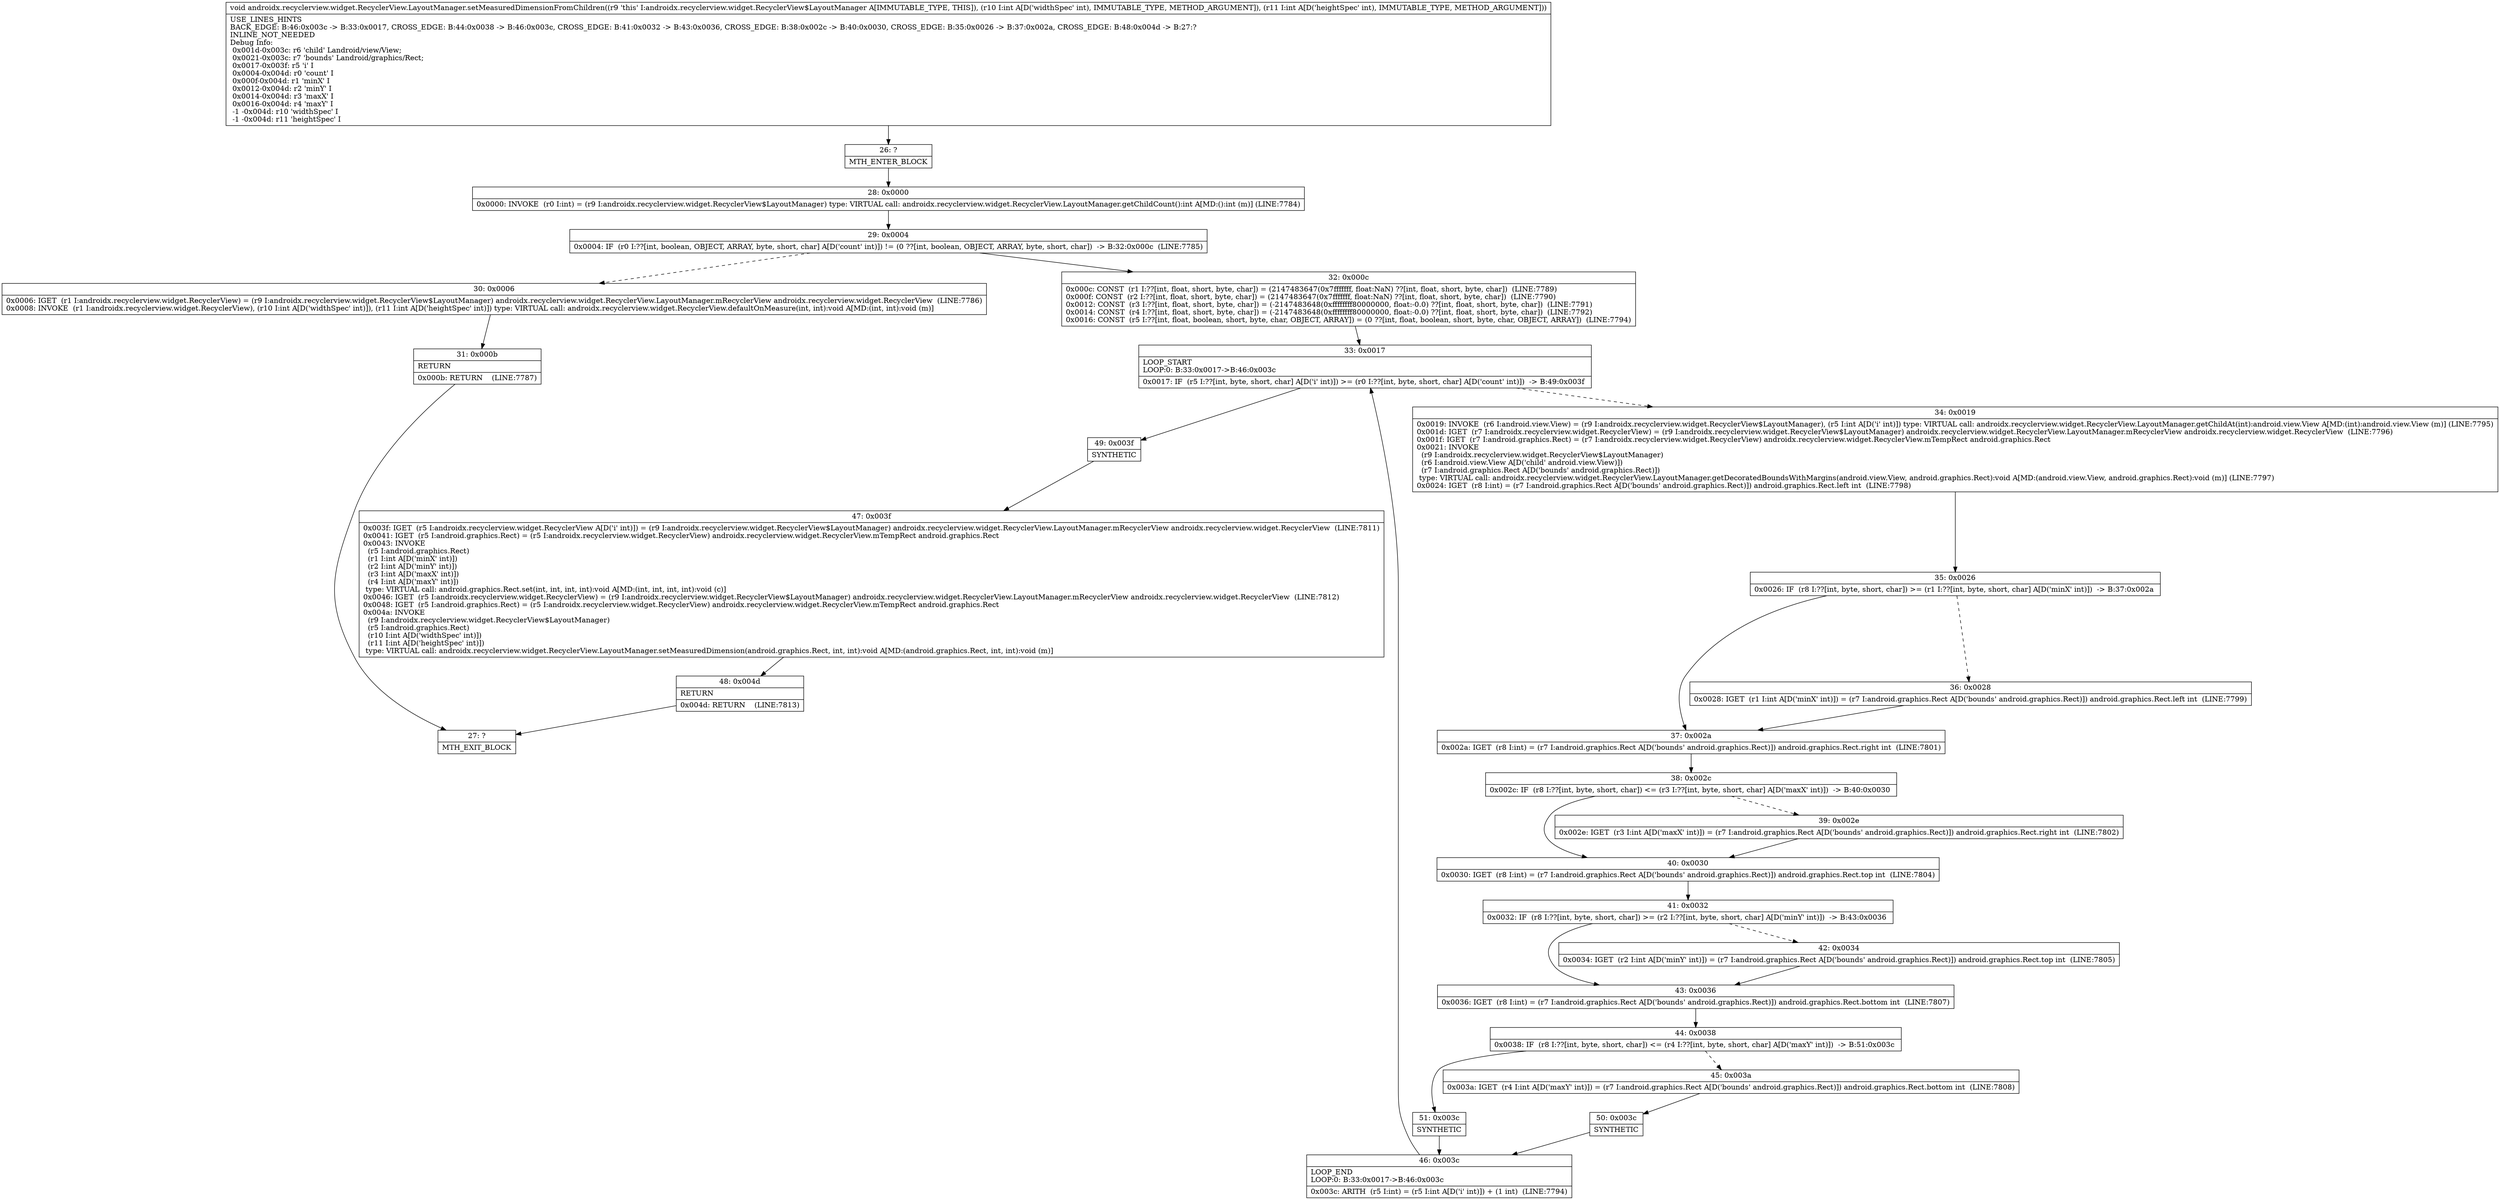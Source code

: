 digraph "CFG forandroidx.recyclerview.widget.RecyclerView.LayoutManager.setMeasuredDimensionFromChildren(II)V" {
Node_26 [shape=record,label="{26\:\ ?|MTH_ENTER_BLOCK\l}"];
Node_28 [shape=record,label="{28\:\ 0x0000|0x0000: INVOKE  (r0 I:int) = (r9 I:androidx.recyclerview.widget.RecyclerView$LayoutManager) type: VIRTUAL call: androidx.recyclerview.widget.RecyclerView.LayoutManager.getChildCount():int A[MD:():int (m)] (LINE:7784)\l}"];
Node_29 [shape=record,label="{29\:\ 0x0004|0x0004: IF  (r0 I:??[int, boolean, OBJECT, ARRAY, byte, short, char] A[D('count' int)]) != (0 ??[int, boolean, OBJECT, ARRAY, byte, short, char])  \-\> B:32:0x000c  (LINE:7785)\l}"];
Node_30 [shape=record,label="{30\:\ 0x0006|0x0006: IGET  (r1 I:androidx.recyclerview.widget.RecyclerView) = (r9 I:androidx.recyclerview.widget.RecyclerView$LayoutManager) androidx.recyclerview.widget.RecyclerView.LayoutManager.mRecyclerView androidx.recyclerview.widget.RecyclerView  (LINE:7786)\l0x0008: INVOKE  (r1 I:androidx.recyclerview.widget.RecyclerView), (r10 I:int A[D('widthSpec' int)]), (r11 I:int A[D('heightSpec' int)]) type: VIRTUAL call: androidx.recyclerview.widget.RecyclerView.defaultOnMeasure(int, int):void A[MD:(int, int):void (m)]\l}"];
Node_31 [shape=record,label="{31\:\ 0x000b|RETURN\l|0x000b: RETURN    (LINE:7787)\l}"];
Node_27 [shape=record,label="{27\:\ ?|MTH_EXIT_BLOCK\l}"];
Node_32 [shape=record,label="{32\:\ 0x000c|0x000c: CONST  (r1 I:??[int, float, short, byte, char]) = (2147483647(0x7fffffff, float:NaN) ??[int, float, short, byte, char])  (LINE:7789)\l0x000f: CONST  (r2 I:??[int, float, short, byte, char]) = (2147483647(0x7fffffff, float:NaN) ??[int, float, short, byte, char])  (LINE:7790)\l0x0012: CONST  (r3 I:??[int, float, short, byte, char]) = (\-2147483648(0xffffffff80000000, float:\-0.0) ??[int, float, short, byte, char])  (LINE:7791)\l0x0014: CONST  (r4 I:??[int, float, short, byte, char]) = (\-2147483648(0xffffffff80000000, float:\-0.0) ??[int, float, short, byte, char])  (LINE:7792)\l0x0016: CONST  (r5 I:??[int, float, boolean, short, byte, char, OBJECT, ARRAY]) = (0 ??[int, float, boolean, short, byte, char, OBJECT, ARRAY])  (LINE:7794)\l}"];
Node_33 [shape=record,label="{33\:\ 0x0017|LOOP_START\lLOOP:0: B:33:0x0017\-\>B:46:0x003c\l|0x0017: IF  (r5 I:??[int, byte, short, char] A[D('i' int)]) \>= (r0 I:??[int, byte, short, char] A[D('count' int)])  \-\> B:49:0x003f \l}"];
Node_34 [shape=record,label="{34\:\ 0x0019|0x0019: INVOKE  (r6 I:android.view.View) = (r9 I:androidx.recyclerview.widget.RecyclerView$LayoutManager), (r5 I:int A[D('i' int)]) type: VIRTUAL call: androidx.recyclerview.widget.RecyclerView.LayoutManager.getChildAt(int):android.view.View A[MD:(int):android.view.View (m)] (LINE:7795)\l0x001d: IGET  (r7 I:androidx.recyclerview.widget.RecyclerView) = (r9 I:androidx.recyclerview.widget.RecyclerView$LayoutManager) androidx.recyclerview.widget.RecyclerView.LayoutManager.mRecyclerView androidx.recyclerview.widget.RecyclerView  (LINE:7796)\l0x001f: IGET  (r7 I:android.graphics.Rect) = (r7 I:androidx.recyclerview.widget.RecyclerView) androidx.recyclerview.widget.RecyclerView.mTempRect android.graphics.Rect \l0x0021: INVOKE  \l  (r9 I:androidx.recyclerview.widget.RecyclerView$LayoutManager)\l  (r6 I:android.view.View A[D('child' android.view.View)])\l  (r7 I:android.graphics.Rect A[D('bounds' android.graphics.Rect)])\l type: VIRTUAL call: androidx.recyclerview.widget.RecyclerView.LayoutManager.getDecoratedBoundsWithMargins(android.view.View, android.graphics.Rect):void A[MD:(android.view.View, android.graphics.Rect):void (m)] (LINE:7797)\l0x0024: IGET  (r8 I:int) = (r7 I:android.graphics.Rect A[D('bounds' android.graphics.Rect)]) android.graphics.Rect.left int  (LINE:7798)\l}"];
Node_35 [shape=record,label="{35\:\ 0x0026|0x0026: IF  (r8 I:??[int, byte, short, char]) \>= (r1 I:??[int, byte, short, char] A[D('minX' int)])  \-\> B:37:0x002a \l}"];
Node_36 [shape=record,label="{36\:\ 0x0028|0x0028: IGET  (r1 I:int A[D('minX' int)]) = (r7 I:android.graphics.Rect A[D('bounds' android.graphics.Rect)]) android.graphics.Rect.left int  (LINE:7799)\l}"];
Node_37 [shape=record,label="{37\:\ 0x002a|0x002a: IGET  (r8 I:int) = (r7 I:android.graphics.Rect A[D('bounds' android.graphics.Rect)]) android.graphics.Rect.right int  (LINE:7801)\l}"];
Node_38 [shape=record,label="{38\:\ 0x002c|0x002c: IF  (r8 I:??[int, byte, short, char]) \<= (r3 I:??[int, byte, short, char] A[D('maxX' int)])  \-\> B:40:0x0030 \l}"];
Node_39 [shape=record,label="{39\:\ 0x002e|0x002e: IGET  (r3 I:int A[D('maxX' int)]) = (r7 I:android.graphics.Rect A[D('bounds' android.graphics.Rect)]) android.graphics.Rect.right int  (LINE:7802)\l}"];
Node_40 [shape=record,label="{40\:\ 0x0030|0x0030: IGET  (r8 I:int) = (r7 I:android.graphics.Rect A[D('bounds' android.graphics.Rect)]) android.graphics.Rect.top int  (LINE:7804)\l}"];
Node_41 [shape=record,label="{41\:\ 0x0032|0x0032: IF  (r8 I:??[int, byte, short, char]) \>= (r2 I:??[int, byte, short, char] A[D('minY' int)])  \-\> B:43:0x0036 \l}"];
Node_42 [shape=record,label="{42\:\ 0x0034|0x0034: IGET  (r2 I:int A[D('minY' int)]) = (r7 I:android.graphics.Rect A[D('bounds' android.graphics.Rect)]) android.graphics.Rect.top int  (LINE:7805)\l}"];
Node_43 [shape=record,label="{43\:\ 0x0036|0x0036: IGET  (r8 I:int) = (r7 I:android.graphics.Rect A[D('bounds' android.graphics.Rect)]) android.graphics.Rect.bottom int  (LINE:7807)\l}"];
Node_44 [shape=record,label="{44\:\ 0x0038|0x0038: IF  (r8 I:??[int, byte, short, char]) \<= (r4 I:??[int, byte, short, char] A[D('maxY' int)])  \-\> B:51:0x003c \l}"];
Node_45 [shape=record,label="{45\:\ 0x003a|0x003a: IGET  (r4 I:int A[D('maxY' int)]) = (r7 I:android.graphics.Rect A[D('bounds' android.graphics.Rect)]) android.graphics.Rect.bottom int  (LINE:7808)\l}"];
Node_50 [shape=record,label="{50\:\ 0x003c|SYNTHETIC\l}"];
Node_46 [shape=record,label="{46\:\ 0x003c|LOOP_END\lLOOP:0: B:33:0x0017\-\>B:46:0x003c\l|0x003c: ARITH  (r5 I:int) = (r5 I:int A[D('i' int)]) + (1 int)  (LINE:7794)\l}"];
Node_51 [shape=record,label="{51\:\ 0x003c|SYNTHETIC\l}"];
Node_49 [shape=record,label="{49\:\ 0x003f|SYNTHETIC\l}"];
Node_47 [shape=record,label="{47\:\ 0x003f|0x003f: IGET  (r5 I:androidx.recyclerview.widget.RecyclerView A[D('i' int)]) = (r9 I:androidx.recyclerview.widget.RecyclerView$LayoutManager) androidx.recyclerview.widget.RecyclerView.LayoutManager.mRecyclerView androidx.recyclerview.widget.RecyclerView  (LINE:7811)\l0x0041: IGET  (r5 I:android.graphics.Rect) = (r5 I:androidx.recyclerview.widget.RecyclerView) androidx.recyclerview.widget.RecyclerView.mTempRect android.graphics.Rect \l0x0043: INVOKE  \l  (r5 I:android.graphics.Rect)\l  (r1 I:int A[D('minX' int)])\l  (r2 I:int A[D('minY' int)])\l  (r3 I:int A[D('maxX' int)])\l  (r4 I:int A[D('maxY' int)])\l type: VIRTUAL call: android.graphics.Rect.set(int, int, int, int):void A[MD:(int, int, int, int):void (c)]\l0x0046: IGET  (r5 I:androidx.recyclerview.widget.RecyclerView) = (r9 I:androidx.recyclerview.widget.RecyclerView$LayoutManager) androidx.recyclerview.widget.RecyclerView.LayoutManager.mRecyclerView androidx.recyclerview.widget.RecyclerView  (LINE:7812)\l0x0048: IGET  (r5 I:android.graphics.Rect) = (r5 I:androidx.recyclerview.widget.RecyclerView) androidx.recyclerview.widget.RecyclerView.mTempRect android.graphics.Rect \l0x004a: INVOKE  \l  (r9 I:androidx.recyclerview.widget.RecyclerView$LayoutManager)\l  (r5 I:android.graphics.Rect)\l  (r10 I:int A[D('widthSpec' int)])\l  (r11 I:int A[D('heightSpec' int)])\l type: VIRTUAL call: androidx.recyclerview.widget.RecyclerView.LayoutManager.setMeasuredDimension(android.graphics.Rect, int, int):void A[MD:(android.graphics.Rect, int, int):void (m)]\l}"];
Node_48 [shape=record,label="{48\:\ 0x004d|RETURN\l|0x004d: RETURN    (LINE:7813)\l}"];
MethodNode[shape=record,label="{void androidx.recyclerview.widget.RecyclerView.LayoutManager.setMeasuredDimensionFromChildren((r9 'this' I:androidx.recyclerview.widget.RecyclerView$LayoutManager A[IMMUTABLE_TYPE, THIS]), (r10 I:int A[D('widthSpec' int), IMMUTABLE_TYPE, METHOD_ARGUMENT]), (r11 I:int A[D('heightSpec' int), IMMUTABLE_TYPE, METHOD_ARGUMENT]))  | USE_LINES_HINTS\lBACK_EDGE: B:46:0x003c \-\> B:33:0x0017, CROSS_EDGE: B:44:0x0038 \-\> B:46:0x003c, CROSS_EDGE: B:41:0x0032 \-\> B:43:0x0036, CROSS_EDGE: B:38:0x002c \-\> B:40:0x0030, CROSS_EDGE: B:35:0x0026 \-\> B:37:0x002a, CROSS_EDGE: B:48:0x004d \-\> B:27:?\lINLINE_NOT_NEEDED\lDebug Info:\l  0x001d\-0x003c: r6 'child' Landroid\/view\/View;\l  0x0021\-0x003c: r7 'bounds' Landroid\/graphics\/Rect;\l  0x0017\-0x003f: r5 'i' I\l  0x0004\-0x004d: r0 'count' I\l  0x000f\-0x004d: r1 'minX' I\l  0x0012\-0x004d: r2 'minY' I\l  0x0014\-0x004d: r3 'maxX' I\l  0x0016\-0x004d: r4 'maxY' I\l  \-1 \-0x004d: r10 'widthSpec' I\l  \-1 \-0x004d: r11 'heightSpec' I\l}"];
MethodNode -> Node_26;Node_26 -> Node_28;
Node_28 -> Node_29;
Node_29 -> Node_30[style=dashed];
Node_29 -> Node_32;
Node_30 -> Node_31;
Node_31 -> Node_27;
Node_32 -> Node_33;
Node_33 -> Node_34[style=dashed];
Node_33 -> Node_49;
Node_34 -> Node_35;
Node_35 -> Node_36[style=dashed];
Node_35 -> Node_37;
Node_36 -> Node_37;
Node_37 -> Node_38;
Node_38 -> Node_39[style=dashed];
Node_38 -> Node_40;
Node_39 -> Node_40;
Node_40 -> Node_41;
Node_41 -> Node_42[style=dashed];
Node_41 -> Node_43;
Node_42 -> Node_43;
Node_43 -> Node_44;
Node_44 -> Node_45[style=dashed];
Node_44 -> Node_51;
Node_45 -> Node_50;
Node_50 -> Node_46;
Node_46 -> Node_33;
Node_51 -> Node_46;
Node_49 -> Node_47;
Node_47 -> Node_48;
Node_48 -> Node_27;
}

